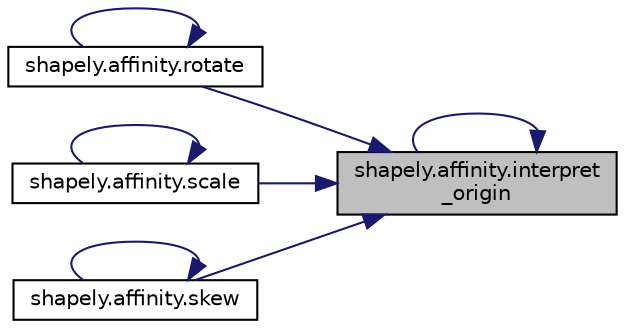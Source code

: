 digraph "shapely.affinity.interpret_origin"
{
 // LATEX_PDF_SIZE
  edge [fontname="Helvetica",fontsize="10",labelfontname="Helvetica",labelfontsize="10"];
  node [fontname="Helvetica",fontsize="10",shape=record];
  rankdir="RL";
  Node1 [label="shapely.affinity.interpret\l_origin",height=0.2,width=0.4,color="black", fillcolor="grey75", style="filled", fontcolor="black",tooltip=" "];
  Node1 -> Node1 [dir="back",color="midnightblue",fontsize="10",style="solid",fontname="Helvetica"];
  Node1 -> Node2 [dir="back",color="midnightblue",fontsize="10",style="solid",fontname="Helvetica"];
  Node2 [label="shapely.affinity.rotate",height=0.2,width=0.4,color="black", fillcolor="white", style="filled",URL="$d1/d39/namespaceshapely_1_1affinity.html#a261f06f833e10c87c289a980c36945b2",tooltip=" "];
  Node2 -> Node2 [dir="back",color="midnightblue",fontsize="10",style="solid",fontname="Helvetica"];
  Node1 -> Node3 [dir="back",color="midnightblue",fontsize="10",style="solid",fontname="Helvetica"];
  Node3 [label="shapely.affinity.scale",height=0.2,width=0.4,color="black", fillcolor="white", style="filled",URL="$d1/d39/namespaceshapely_1_1affinity.html#a4e19f1b20281a3124f778d3f8e73443d",tooltip=" "];
  Node3 -> Node3 [dir="back",color="midnightblue",fontsize="10",style="solid",fontname="Helvetica"];
  Node1 -> Node4 [dir="back",color="midnightblue",fontsize="10",style="solid",fontname="Helvetica"];
  Node4 [label="shapely.affinity.skew",height=0.2,width=0.4,color="black", fillcolor="white", style="filled",URL="$d1/d39/namespaceshapely_1_1affinity.html#aae624dc2c44a7051e5d8992daff58475",tooltip=" "];
  Node4 -> Node4 [dir="back",color="midnightblue",fontsize="10",style="solid",fontname="Helvetica"];
}
